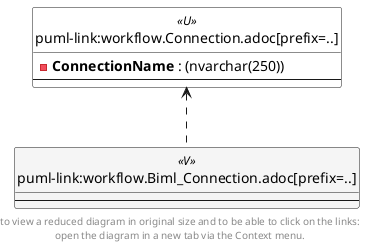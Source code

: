 @startuml
'Left to right direction
top to bottom direction
hide circle
'avoide "." issues:
set namespaceSeparator none


skinparam class {
  BackgroundColor White
  BackgroundColor<<FN>> Yellow
  BackgroundColor<<FS>> Yellow
  BackgroundColor<<FT>> LightGray
  BackgroundColor<<IF>> Yellow
  BackgroundColor<<IS>> Yellow
  BackgroundColor<<P>> Aqua
  BackgroundColor<<PC>> Aqua
  BackgroundColor<<SN>> Yellow
  BackgroundColor<<SO>> SlateBlue
  BackgroundColor<<TF>> LightGray
  BackgroundColor<<TR>> Tomato
  BackgroundColor<<U>> White
  BackgroundColor<<V>> WhiteSmoke
  BackgroundColor<<X>> Aqua
}


entity "puml-link:workflow.Biml_Connection.adoc[prefix=..]" as workflow.Biml_Connection << V >> {
  --
}

entity "puml-link:workflow.Connection.adoc[prefix=..]" as workflow.Connection << U >> {
  - **ConnectionName** : (nvarchar(250))
  --
}

workflow.Connection <.. workflow.Biml_Connection
footer
to view a reduced diagram in original size and to be able to click on the links:
open the diagram in a new tab via the Context menu.
end footer

@enduml

